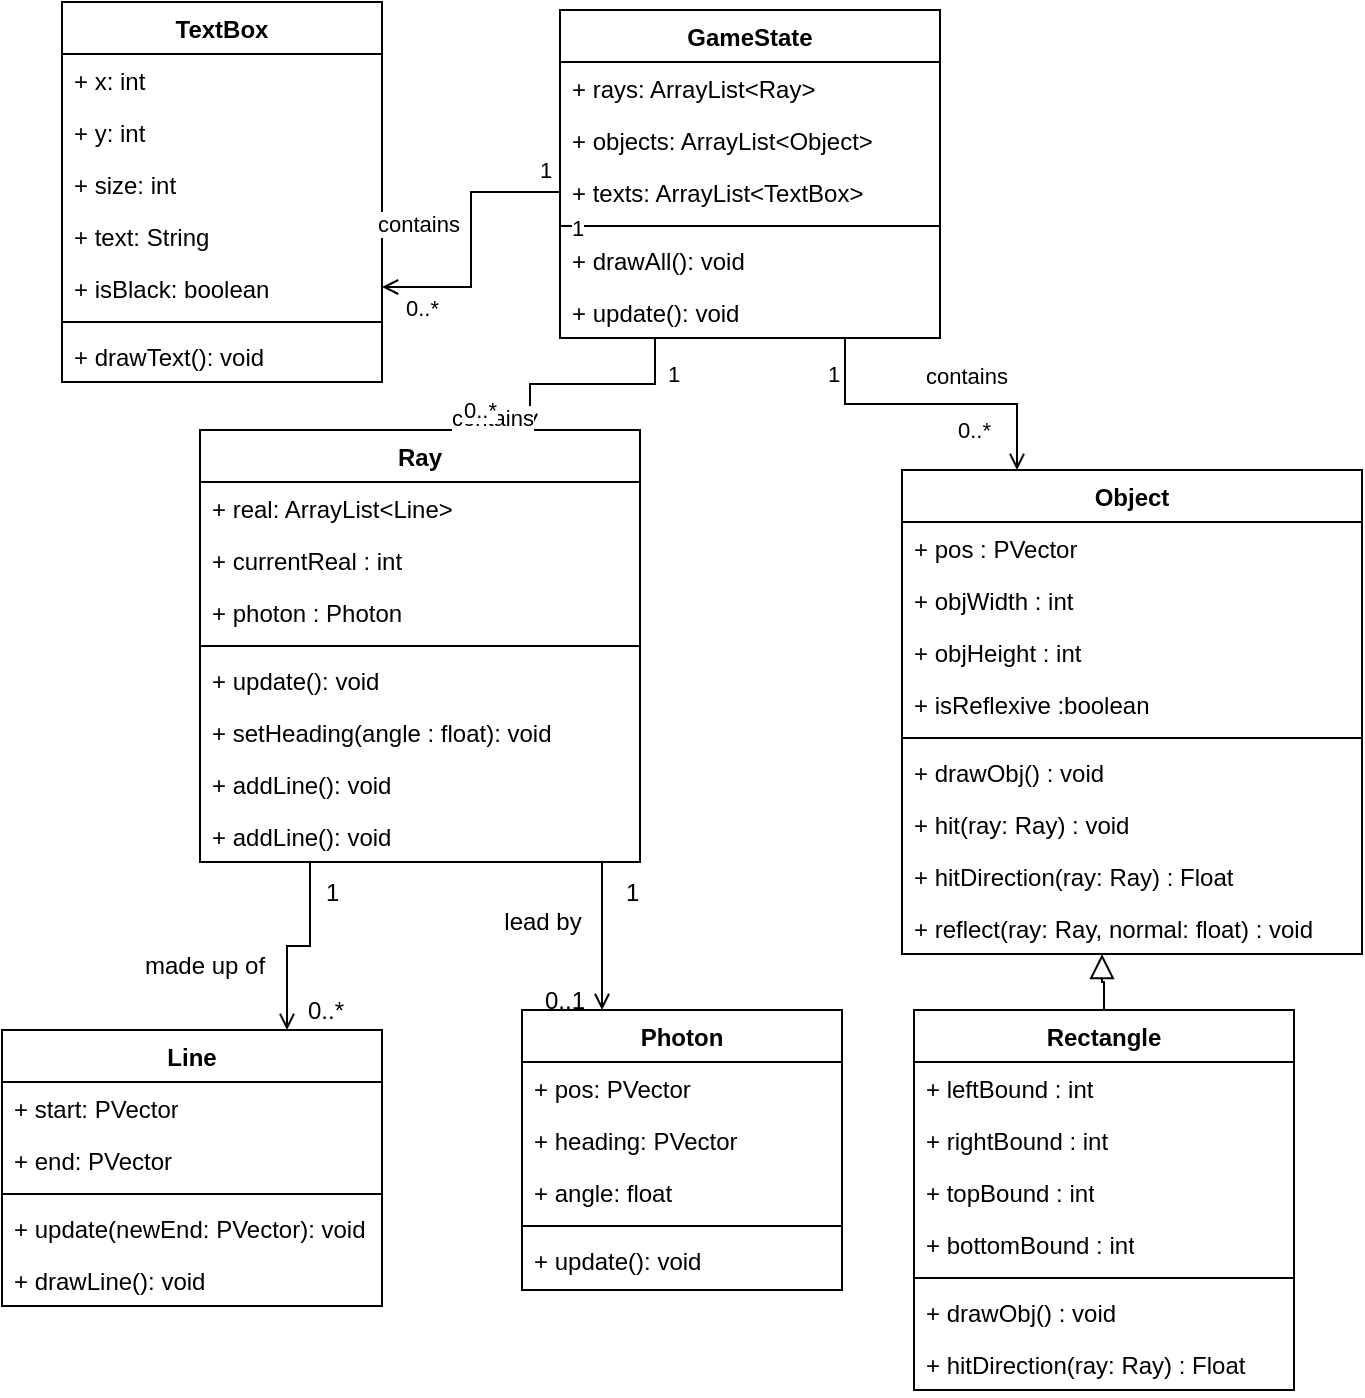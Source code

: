 <mxfile version="21.3.7" type="device">
  <diagram id="C5RBs43oDa-KdzZeNtuy" name="Page-1">
    <mxGraphModel dx="2234" dy="1154" grid="1" gridSize="10" guides="1" tooltips="1" connect="1" arrows="1" fold="1" page="0" pageScale="1" pageWidth="827" pageHeight="1169" background="#FFFFFF" math="0" shadow="0">
      <root>
        <mxCell id="WIyWlLk6GJQsqaUBKTNV-0" />
        <mxCell id="WIyWlLk6GJQsqaUBKTNV-1" parent="WIyWlLk6GJQsqaUBKTNV-0" />
        <mxCell id="zkfFHV4jXpPFQw0GAbJ--0" value="Ray" style="swimlane;fontStyle=1;align=center;verticalAlign=top;childLayout=stackLayout;horizontal=1;startSize=26;horizontalStack=0;resizeParent=1;resizeLast=0;collapsible=1;marginBottom=0;rounded=0;shadow=0;strokeWidth=1;labelBackgroundColor=none;" parent="WIyWlLk6GJQsqaUBKTNV-1" vertex="1">
          <mxGeometry x="-391" y="10" width="220" height="216" as="geometry">
            <mxRectangle x="-424" y="-150" width="160" height="26" as="alternateBounds" />
          </mxGeometry>
        </mxCell>
        <mxCell id="zkfFHV4jXpPFQw0GAbJ--1" value="+ real: ArrayList&lt;Line&gt;" style="text;align=left;verticalAlign=top;spacingLeft=4;spacingRight=4;overflow=hidden;rotatable=0;points=[[0,0.5],[1,0.5]];portConstraint=eastwest;labelBackgroundColor=none;rounded=0;" parent="zkfFHV4jXpPFQw0GAbJ--0" vertex="1">
          <mxGeometry y="26" width="220" height="26" as="geometry" />
        </mxCell>
        <mxCell id="zkfFHV4jXpPFQw0GAbJ--2" value="+ currentReal : int" style="text;align=left;verticalAlign=top;spacingLeft=4;spacingRight=4;overflow=hidden;rotatable=0;points=[[0,0.5],[1,0.5]];portConstraint=eastwest;rounded=0;shadow=0;html=0;labelBackgroundColor=none;" parent="zkfFHV4jXpPFQw0GAbJ--0" vertex="1">
          <mxGeometry y="52" width="220" height="26" as="geometry" />
        </mxCell>
        <mxCell id="zkfFHV4jXpPFQw0GAbJ--3" value="+ photon : Photon" style="text;align=left;verticalAlign=top;spacingLeft=4;spacingRight=4;overflow=hidden;rotatable=0;points=[[0,0.5],[1,0.5]];portConstraint=eastwest;rounded=0;shadow=0;html=0;labelBackgroundColor=none;" parent="zkfFHV4jXpPFQw0GAbJ--0" vertex="1">
          <mxGeometry y="78" width="220" height="26" as="geometry" />
        </mxCell>
        <mxCell id="zkfFHV4jXpPFQw0GAbJ--4" value="" style="line;html=1;strokeWidth=1;align=left;verticalAlign=middle;spacingTop=-1;spacingLeft=3;spacingRight=3;rotatable=0;labelPosition=right;points=[];portConstraint=eastwest;labelBackgroundColor=none;rounded=0;" parent="zkfFHV4jXpPFQw0GAbJ--0" vertex="1">
          <mxGeometry y="104" width="220" height="8" as="geometry" />
        </mxCell>
        <mxCell id="zkfFHV4jXpPFQw0GAbJ--5" value="+ update(): void" style="text;align=left;verticalAlign=top;spacingLeft=4;spacingRight=4;overflow=hidden;rotatable=0;points=[[0,0.5],[1,0.5]];portConstraint=eastwest;labelBackgroundColor=none;rounded=0;" parent="zkfFHV4jXpPFQw0GAbJ--0" vertex="1">
          <mxGeometry y="112" width="220" height="26" as="geometry" />
        </mxCell>
        <mxCell id="tkSSD3aeQeOZpx0soxOB-32" value="+ setHeading(angle : float): void" style="text;strokeColor=none;fillColor=none;align=left;verticalAlign=top;spacingLeft=4;spacingRight=4;overflow=hidden;rotatable=0;points=[[0,0.5],[1,0.5]];portConstraint=eastwest;whiteSpace=wrap;html=1;labelBackgroundColor=none;rounded=0;" parent="zkfFHV4jXpPFQw0GAbJ--0" vertex="1">
          <mxGeometry y="138" width="220" height="26" as="geometry" />
        </mxCell>
        <mxCell id="VYcCwFMr3tiXc97C4SSH-8" value="+ addLine(): void" style="text;strokeColor=none;fillColor=none;align=left;verticalAlign=top;spacingLeft=4;spacingRight=4;overflow=hidden;rotatable=0;points=[[0,0.5],[1,0.5]];portConstraint=eastwest;whiteSpace=wrap;html=1;" vertex="1" parent="zkfFHV4jXpPFQw0GAbJ--0">
          <mxGeometry y="164" width="220" height="26" as="geometry" />
        </mxCell>
        <mxCell id="ODQeRcwIHP8yYnW6PaXm-6" value="+ addLine(): void" style="text;strokeColor=none;fillColor=none;align=left;verticalAlign=top;spacingLeft=4;spacingRight=4;overflow=hidden;rotatable=0;points=[[0,0.5],[1,0.5]];portConstraint=eastwest;whiteSpace=wrap;html=1;" parent="zkfFHV4jXpPFQw0GAbJ--0" vertex="1">
          <mxGeometry y="190" width="220" height="26" as="geometry" />
        </mxCell>
        <mxCell id="zkfFHV4jXpPFQw0GAbJ--17" value="Photon" style="swimlane;fontStyle=1;align=center;verticalAlign=top;childLayout=stackLayout;horizontal=1;startSize=26;horizontalStack=0;resizeParent=1;resizeLast=0;collapsible=1;marginBottom=0;rounded=0;shadow=0;strokeWidth=1;labelBackgroundColor=none;" parent="WIyWlLk6GJQsqaUBKTNV-1" vertex="1">
          <mxGeometry x="-230" y="300" width="160" height="140" as="geometry">
            <mxRectangle x="-76" y="-150" width="160" height="26" as="alternateBounds" />
          </mxGeometry>
        </mxCell>
        <mxCell id="zkfFHV4jXpPFQw0GAbJ--18" value="+ pos: PVector" style="text;align=left;verticalAlign=top;spacingLeft=4;spacingRight=4;overflow=hidden;rotatable=0;points=[[0,0.5],[1,0.5]];portConstraint=eastwest;labelBackgroundColor=none;rounded=0;" parent="zkfFHV4jXpPFQw0GAbJ--17" vertex="1">
          <mxGeometry y="26" width="160" height="26" as="geometry" />
        </mxCell>
        <mxCell id="zkfFHV4jXpPFQw0GAbJ--19" value="+ heading: PVector" style="text;align=left;verticalAlign=top;spacingLeft=4;spacingRight=4;overflow=hidden;rotatable=0;points=[[0,0.5],[1,0.5]];portConstraint=eastwest;rounded=0;shadow=0;html=0;labelBackgroundColor=none;" parent="zkfFHV4jXpPFQw0GAbJ--17" vertex="1">
          <mxGeometry y="52" width="160" height="26" as="geometry" />
        </mxCell>
        <mxCell id="zkfFHV4jXpPFQw0GAbJ--20" value="+ angle: float" style="text;align=left;verticalAlign=top;spacingLeft=4;spacingRight=4;overflow=hidden;rotatable=0;points=[[0,0.5],[1,0.5]];portConstraint=eastwest;rounded=0;shadow=0;html=0;labelBackgroundColor=none;" parent="zkfFHV4jXpPFQw0GAbJ--17" vertex="1">
          <mxGeometry y="78" width="160" height="26" as="geometry" />
        </mxCell>
        <mxCell id="zkfFHV4jXpPFQw0GAbJ--23" value="" style="line;html=1;strokeWidth=1;align=left;verticalAlign=middle;spacingTop=-1;spacingLeft=3;spacingRight=3;rotatable=0;labelPosition=right;points=[];portConstraint=eastwest;labelBackgroundColor=none;rounded=0;" parent="zkfFHV4jXpPFQw0GAbJ--17" vertex="1">
          <mxGeometry y="104" width="160" height="8" as="geometry" />
        </mxCell>
        <mxCell id="zkfFHV4jXpPFQw0GAbJ--24" value="+ update(): void" style="text;align=left;verticalAlign=top;spacingLeft=4;spacingRight=4;overflow=hidden;rotatable=0;points=[[0,0.5],[1,0.5]];portConstraint=eastwest;labelBackgroundColor=none;rounded=0;" parent="zkfFHV4jXpPFQw0GAbJ--17" vertex="1">
          <mxGeometry y="112" width="160" height="26" as="geometry" />
        </mxCell>
        <mxCell id="zkfFHV4jXpPFQw0GAbJ--26" value="" style="endArrow=open;shadow=0;strokeWidth=1;rounded=0;endFill=1;edgeStyle=elbowEdgeStyle;elbow=vertical;labelBackgroundColor=none;fontColor=default;entryX=0.25;entryY=0;entryDx=0;entryDy=0;" parent="WIyWlLk6GJQsqaUBKTNV-1" source="zkfFHV4jXpPFQw0GAbJ--0" target="zkfFHV4jXpPFQw0GAbJ--17" edge="1">
          <mxGeometry x="0.5" y="41" relative="1" as="geometry">
            <mxPoint x="-164" y="-78" as="sourcePoint" />
            <mxPoint x="-4" y="-78" as="targetPoint" />
            <mxPoint x="-40" y="32" as="offset" />
            <Array as="points">
              <mxPoint x="-210" y="220" />
            </Array>
          </mxGeometry>
        </mxCell>
        <mxCell id="zkfFHV4jXpPFQw0GAbJ--27" value="1" style="resizable=0;align=left;verticalAlign=bottom;labelBackgroundColor=none;fontSize=12;rounded=0;" parent="zkfFHV4jXpPFQw0GAbJ--26" connectable="0" vertex="1">
          <mxGeometry x="-1" relative="1" as="geometry">
            <mxPoint x="10" y="24" as="offset" />
          </mxGeometry>
        </mxCell>
        <mxCell id="zkfFHV4jXpPFQw0GAbJ--28" value="0..1" style="resizable=0;align=right;verticalAlign=bottom;labelBackgroundColor=none;fontSize=12;rounded=0;" parent="zkfFHV4jXpPFQw0GAbJ--26" connectable="0" vertex="1">
          <mxGeometry x="1" relative="1" as="geometry">
            <mxPoint x="-7" y="4" as="offset" />
          </mxGeometry>
        </mxCell>
        <mxCell id="zkfFHV4jXpPFQw0GAbJ--29" value="lead by" style="text;html=1;resizable=0;points=[];;align=center;verticalAlign=middle;labelBackgroundColor=none;rounded=0;shadow=0;strokeWidth=1;fontSize=12;" parent="zkfFHV4jXpPFQw0GAbJ--26" vertex="1" connectable="0">
          <mxGeometry x="0.5" y="49" relative="1" as="geometry">
            <mxPoint x="-79" y="-26" as="offset" />
          </mxGeometry>
        </mxCell>
        <mxCell id="tkSSD3aeQeOZpx0soxOB-1" value="Object" style="swimlane;fontStyle=1;align=center;verticalAlign=top;childLayout=stackLayout;horizontal=1;startSize=26;horizontalStack=0;resizeParent=1;resizeParentMax=0;resizeLast=0;collapsible=1;marginBottom=0;whiteSpace=wrap;html=1;labelBackgroundColor=none;rounded=0;" parent="WIyWlLk6GJQsqaUBKTNV-1" vertex="1">
          <mxGeometry x="-40" y="30" width="230" height="242" as="geometry">
            <mxRectangle x="-400" y="120" width="80" height="30" as="alternateBounds" />
          </mxGeometry>
        </mxCell>
        <mxCell id="tkSSD3aeQeOZpx0soxOB-2" value="+ pos : PVector" style="text;strokeColor=none;fillColor=none;align=left;verticalAlign=top;spacingLeft=4;spacingRight=4;overflow=hidden;rotatable=0;points=[[0,0.5],[1,0.5]];portConstraint=eastwest;whiteSpace=wrap;html=1;labelBackgroundColor=none;rounded=0;" parent="tkSSD3aeQeOZpx0soxOB-1" vertex="1">
          <mxGeometry y="26" width="230" height="26" as="geometry" />
        </mxCell>
        <mxCell id="tkSSD3aeQeOZpx0soxOB-5" value="+ objWidth : int" style="text;strokeColor=none;fillColor=none;align=left;verticalAlign=top;spacingLeft=4;spacingRight=4;overflow=hidden;rotatable=0;points=[[0,0.5],[1,0.5]];portConstraint=eastwest;whiteSpace=wrap;html=1;labelBackgroundColor=none;rounded=0;" parent="tkSSD3aeQeOZpx0soxOB-1" vertex="1">
          <mxGeometry y="52" width="230" height="26" as="geometry" />
        </mxCell>
        <mxCell id="tkSSD3aeQeOZpx0soxOB-6" value="+ objHeight : int" style="text;strokeColor=none;fillColor=none;align=left;verticalAlign=top;spacingLeft=4;spacingRight=4;overflow=hidden;rotatable=0;points=[[0,0.5],[1,0.5]];portConstraint=eastwest;whiteSpace=wrap;html=1;labelBackgroundColor=none;rounded=0;" parent="tkSSD3aeQeOZpx0soxOB-1" vertex="1">
          <mxGeometry y="78" width="230" height="26" as="geometry" />
        </mxCell>
        <mxCell id="tkSSD3aeQeOZpx0soxOB-7" value="+ isReflexive :boolean" style="text;strokeColor=none;fillColor=none;align=left;verticalAlign=top;spacingLeft=4;spacingRight=4;overflow=hidden;rotatable=0;points=[[0,0.5],[1,0.5]];portConstraint=eastwest;whiteSpace=wrap;html=1;labelBackgroundColor=none;rounded=0;" parent="tkSSD3aeQeOZpx0soxOB-1" vertex="1">
          <mxGeometry y="104" width="230" height="26" as="geometry" />
        </mxCell>
        <mxCell id="tkSSD3aeQeOZpx0soxOB-3" value="" style="line;strokeWidth=1;fillColor=none;align=left;verticalAlign=middle;spacingTop=-1;spacingLeft=3;spacingRight=3;rotatable=0;labelPosition=right;points=[];portConstraint=eastwest;labelBackgroundColor=none;rounded=0;" parent="tkSSD3aeQeOZpx0soxOB-1" vertex="1">
          <mxGeometry y="130" width="230" height="8" as="geometry" />
        </mxCell>
        <mxCell id="tkSSD3aeQeOZpx0soxOB-27" value="+ drawObj() : void" style="text;strokeColor=none;fillColor=none;align=left;verticalAlign=top;spacingLeft=4;spacingRight=4;overflow=hidden;rotatable=0;points=[[0,0.5],[1,0.5]];portConstraint=eastwest;whiteSpace=wrap;html=1;labelBackgroundColor=none;rounded=0;" parent="tkSSD3aeQeOZpx0soxOB-1" vertex="1">
          <mxGeometry y="138" width="230" height="26" as="geometry" />
        </mxCell>
        <mxCell id="tkSSD3aeQeOZpx0soxOB-9" value="+ hit(ray: Ray) : void" style="text;strokeColor=none;fillColor=none;align=left;verticalAlign=top;spacingLeft=4;spacingRight=4;overflow=hidden;rotatable=0;points=[[0,0.5],[1,0.5]];portConstraint=eastwest;whiteSpace=wrap;html=1;labelBackgroundColor=none;rounded=0;" parent="tkSSD3aeQeOZpx0soxOB-1" vertex="1">
          <mxGeometry y="164" width="230" height="26" as="geometry" />
        </mxCell>
        <mxCell id="tkSSD3aeQeOZpx0soxOB-8" value="+ hitDirection(ray: Ray) : Float" style="text;strokeColor=none;fillColor=none;align=left;verticalAlign=top;spacingLeft=4;spacingRight=4;overflow=hidden;rotatable=0;points=[[0,0.5],[1,0.5]];portConstraint=eastwest;whiteSpace=wrap;html=1;labelBackgroundColor=none;rounded=0;" parent="tkSSD3aeQeOZpx0soxOB-1" vertex="1">
          <mxGeometry y="190" width="230" height="26" as="geometry" />
        </mxCell>
        <mxCell id="tkSSD3aeQeOZpx0soxOB-10" value="+ reflect(ray: Ray, normal: float) : void" style="text;strokeColor=none;fillColor=none;align=left;verticalAlign=top;spacingLeft=4;spacingRight=4;overflow=hidden;rotatable=0;points=[[0,0.5],[1,0.5]];portConstraint=eastwest;whiteSpace=wrap;html=1;labelBackgroundColor=none;rounded=0;" parent="tkSSD3aeQeOZpx0soxOB-1" vertex="1">
          <mxGeometry y="216" width="230" height="26" as="geometry" />
        </mxCell>
        <mxCell id="tkSSD3aeQeOZpx0soxOB-12" value="" style="endArrow=block;endSize=10;endFill=0;shadow=0;strokeWidth=1;rounded=0;edgeStyle=elbowEdgeStyle;elbow=vertical;labelBackgroundColor=none;fontColor=default;exitX=0.5;exitY=0;exitDx=0;exitDy=0;" parent="WIyWlLk6GJQsqaUBKTNV-1" edge="1" source="tkSSD3aeQeOZpx0soxOB-18">
          <mxGeometry width="160" relative="1" as="geometry">
            <mxPoint x="60" y="320" as="sourcePoint" />
            <mxPoint x="60" y="272" as="targetPoint" />
          </mxGeometry>
        </mxCell>
        <mxCell id="tkSSD3aeQeOZpx0soxOB-18" value="Rectangle" style="swimlane;fontStyle=1;align=center;verticalAlign=top;childLayout=stackLayout;horizontal=1;startSize=26;horizontalStack=0;resizeParent=1;resizeParentMax=0;resizeLast=0;collapsible=1;marginBottom=0;whiteSpace=wrap;html=1;labelBackgroundColor=none;rounded=0;" parent="WIyWlLk6GJQsqaUBKTNV-1" vertex="1">
          <mxGeometry x="-34" y="300" width="190" height="190" as="geometry">
            <mxRectangle x="-470" y="460" width="100" height="30" as="alternateBounds" />
          </mxGeometry>
        </mxCell>
        <mxCell id="tkSSD3aeQeOZpx0soxOB-19" value="+ leftBound : int" style="text;strokeColor=none;fillColor=none;align=left;verticalAlign=top;spacingLeft=4;spacingRight=4;overflow=hidden;rotatable=0;points=[[0,0.5],[1,0.5]];portConstraint=eastwest;whiteSpace=wrap;html=1;labelBackgroundColor=none;rounded=0;" parent="tkSSD3aeQeOZpx0soxOB-18" vertex="1">
          <mxGeometry y="26" width="190" height="26" as="geometry" />
        </mxCell>
        <mxCell id="tkSSD3aeQeOZpx0soxOB-22" value="+ rightBound : int" style="text;strokeColor=none;fillColor=none;align=left;verticalAlign=top;spacingLeft=4;spacingRight=4;overflow=hidden;rotatable=0;points=[[0,0.5],[1,0.5]];portConstraint=eastwest;whiteSpace=wrap;html=1;labelBackgroundColor=none;rounded=0;" parent="tkSSD3aeQeOZpx0soxOB-18" vertex="1">
          <mxGeometry y="52" width="190" height="26" as="geometry" />
        </mxCell>
        <mxCell id="tkSSD3aeQeOZpx0soxOB-23" value="+ topBound : int" style="text;strokeColor=none;fillColor=none;align=left;verticalAlign=top;spacingLeft=4;spacingRight=4;overflow=hidden;rotatable=0;points=[[0,0.5],[1,0.5]];portConstraint=eastwest;whiteSpace=wrap;html=1;labelBackgroundColor=none;rounded=0;" parent="tkSSD3aeQeOZpx0soxOB-18" vertex="1">
          <mxGeometry y="78" width="190" height="26" as="geometry" />
        </mxCell>
        <mxCell id="tkSSD3aeQeOZpx0soxOB-24" value="+ bottomBound : int" style="text;strokeColor=none;fillColor=none;align=left;verticalAlign=top;spacingLeft=4;spacingRight=4;overflow=hidden;rotatable=0;points=[[0,0.5],[1,0.5]];portConstraint=eastwest;whiteSpace=wrap;html=1;labelBackgroundColor=none;rounded=0;" parent="tkSSD3aeQeOZpx0soxOB-18" vertex="1">
          <mxGeometry y="104" width="190" height="26" as="geometry" />
        </mxCell>
        <mxCell id="tkSSD3aeQeOZpx0soxOB-20" value="" style="line;strokeWidth=1;fillColor=none;align=left;verticalAlign=middle;spacingTop=-1;spacingLeft=3;spacingRight=3;rotatable=0;labelPosition=right;points=[];portConstraint=eastwest;labelBackgroundColor=none;rounded=0;" parent="tkSSD3aeQeOZpx0soxOB-18" vertex="1">
          <mxGeometry y="130" width="190" height="8" as="geometry" />
        </mxCell>
        <mxCell id="tkSSD3aeQeOZpx0soxOB-26" value="+ drawObj() : void" style="text;strokeColor=none;fillColor=none;align=left;verticalAlign=top;spacingLeft=4;spacingRight=4;overflow=hidden;rotatable=0;points=[[0,0.5],[1,0.5]];portConstraint=eastwest;whiteSpace=wrap;html=1;labelBackgroundColor=none;rounded=0;" parent="tkSSD3aeQeOZpx0soxOB-18" vertex="1">
          <mxGeometry y="138" width="190" height="26" as="geometry" />
        </mxCell>
        <mxCell id="tkSSD3aeQeOZpx0soxOB-29" value="+ hitDirection(ray: Ray) : Float" style="text;strokeColor=none;fillColor=none;align=left;verticalAlign=top;spacingLeft=4;spacingRight=4;overflow=hidden;rotatable=0;points=[[0,0.5],[1,0.5]];portConstraint=eastwest;whiteSpace=wrap;html=1;labelBackgroundColor=none;rounded=0;" parent="tkSSD3aeQeOZpx0soxOB-18" vertex="1">
          <mxGeometry y="164" width="190" height="26" as="geometry" />
        </mxCell>
        <mxCell id="tkSSD3aeQeOZpx0soxOB-33" value="Line" style="swimlane;fontStyle=1;align=center;verticalAlign=top;childLayout=stackLayout;horizontal=1;startSize=26;horizontalStack=0;resizeParent=1;resizeParentMax=0;resizeLast=0;collapsible=1;marginBottom=0;whiteSpace=wrap;html=1;labelBackgroundColor=none;rounded=0;" parent="WIyWlLk6GJQsqaUBKTNV-1" vertex="1">
          <mxGeometry x="-490" y="310" width="190" height="138" as="geometry" />
        </mxCell>
        <mxCell id="tkSSD3aeQeOZpx0soxOB-34" value="+ start: PVector" style="text;strokeColor=none;fillColor=none;align=left;verticalAlign=top;spacingLeft=4;spacingRight=4;overflow=hidden;rotatable=0;points=[[0,0.5],[1,0.5]];portConstraint=eastwest;whiteSpace=wrap;html=1;labelBackgroundColor=none;rounded=0;" parent="tkSSD3aeQeOZpx0soxOB-33" vertex="1">
          <mxGeometry y="26" width="190" height="26" as="geometry" />
        </mxCell>
        <mxCell id="tkSSD3aeQeOZpx0soxOB-37" value="+ end: PVector" style="text;strokeColor=none;fillColor=none;align=left;verticalAlign=top;spacingLeft=4;spacingRight=4;overflow=hidden;rotatable=0;points=[[0,0.5],[1,0.5]];portConstraint=eastwest;whiteSpace=wrap;html=1;labelBackgroundColor=none;rounded=0;" parent="tkSSD3aeQeOZpx0soxOB-33" vertex="1">
          <mxGeometry y="52" width="190" height="26" as="geometry" />
        </mxCell>
        <mxCell id="tkSSD3aeQeOZpx0soxOB-35" value="" style="line;strokeWidth=1;fillColor=none;align=left;verticalAlign=middle;spacingTop=-1;spacingLeft=3;spacingRight=3;rotatable=0;labelPosition=right;points=[];portConstraint=eastwest;labelBackgroundColor=none;rounded=0;" parent="tkSSD3aeQeOZpx0soxOB-33" vertex="1">
          <mxGeometry y="78" width="190" height="8" as="geometry" />
        </mxCell>
        <mxCell id="tkSSD3aeQeOZpx0soxOB-36" value="+ update(newEnd: PVector): void" style="text;strokeColor=none;fillColor=none;align=left;verticalAlign=top;spacingLeft=4;spacingRight=4;overflow=hidden;rotatable=0;points=[[0,0.5],[1,0.5]];portConstraint=eastwest;whiteSpace=wrap;html=1;labelBackgroundColor=none;rounded=0;" parent="tkSSD3aeQeOZpx0soxOB-33" vertex="1">
          <mxGeometry y="86" width="190" height="26" as="geometry" />
        </mxCell>
        <mxCell id="tkSSD3aeQeOZpx0soxOB-38" value="+ drawLine(): void" style="text;strokeColor=none;fillColor=none;align=left;verticalAlign=top;spacingLeft=4;spacingRight=4;overflow=hidden;rotatable=0;points=[[0,0.5],[1,0.5]];portConstraint=eastwest;whiteSpace=wrap;html=1;labelBackgroundColor=none;rounded=0;" parent="tkSSD3aeQeOZpx0soxOB-33" vertex="1">
          <mxGeometry y="112" width="190" height="26" as="geometry" />
        </mxCell>
        <mxCell id="tkSSD3aeQeOZpx0soxOB-39" value="" style="endArrow=open;shadow=0;strokeWidth=1;rounded=0;endFill=1;elbow=vertical;exitX=0.25;exitY=1;exitDx=0;exitDy=0;labelBackgroundColor=none;fontColor=default;entryX=0.75;entryY=0;entryDx=0;entryDy=0;edgeStyle=orthogonalEdgeStyle;" parent="WIyWlLk6GJQsqaUBKTNV-1" source="zkfFHV4jXpPFQw0GAbJ--0" edge="1" target="tkSSD3aeQeOZpx0soxOB-33">
          <mxGeometry x="0.5" y="41" relative="1" as="geometry">
            <mxPoint x="-388" y="-68.5" as="sourcePoint" />
            <mxPoint x="-480" y="-40" as="targetPoint" />
            <mxPoint x="-40" y="32" as="offset" />
          </mxGeometry>
        </mxCell>
        <mxCell id="tkSSD3aeQeOZpx0soxOB-40" value="1" style="resizable=0;align=left;verticalAlign=bottom;labelBackgroundColor=none;fontSize=12;rounded=0;" parent="tkSSD3aeQeOZpx0soxOB-39" connectable="0" vertex="1">
          <mxGeometry x="-1" relative="1" as="geometry">
            <mxPoint x="6" y="24" as="offset" />
          </mxGeometry>
        </mxCell>
        <mxCell id="tkSSD3aeQeOZpx0soxOB-41" value="0..*" style="resizable=0;align=right;verticalAlign=bottom;labelBackgroundColor=none;fontSize=12;rounded=0;" parent="tkSSD3aeQeOZpx0soxOB-39" connectable="0" vertex="1">
          <mxGeometry x="1" relative="1" as="geometry">
            <mxPoint x="30" y="-1" as="offset" />
          </mxGeometry>
        </mxCell>
        <mxCell id="tkSSD3aeQeOZpx0soxOB-42" value="made up of" style="text;html=1;resizable=0;points=[];;align=center;verticalAlign=middle;labelBackgroundColor=none;rounded=0;shadow=0;strokeWidth=1;fontSize=12;" parent="tkSSD3aeQeOZpx0soxOB-39" vertex="1" connectable="0">
          <mxGeometry x="0.5" y="49" relative="1" as="geometry">
            <mxPoint x="-91" y="-8" as="offset" />
          </mxGeometry>
        </mxCell>
        <mxCell id="VYcCwFMr3tiXc97C4SSH-1" value="GameState" style="swimlane;fontStyle=1;align=center;verticalAlign=top;childLayout=stackLayout;horizontal=1;startSize=26;horizontalStack=0;resizeParent=1;resizeParentMax=0;resizeLast=0;collapsible=1;marginBottom=0;whiteSpace=wrap;html=1;" vertex="1" parent="WIyWlLk6GJQsqaUBKTNV-1">
          <mxGeometry x="-211" y="-200" width="190" height="164" as="geometry" />
        </mxCell>
        <mxCell id="VYcCwFMr3tiXc97C4SSH-2" value="+ rays: ArrayList&amp;lt;Ray&amp;gt;" style="text;strokeColor=none;fillColor=none;align=left;verticalAlign=top;spacingLeft=4;spacingRight=4;overflow=hidden;rotatable=0;points=[[0,0.5],[1,0.5]];portConstraint=eastwest;whiteSpace=wrap;html=1;" vertex="1" parent="VYcCwFMr3tiXc97C4SSH-1">
          <mxGeometry y="26" width="190" height="26" as="geometry" />
        </mxCell>
        <mxCell id="VYcCwFMr3tiXc97C4SSH-5" value="+ objects: ArrayList&amp;lt;Object&amp;gt;" style="text;strokeColor=none;fillColor=none;align=left;verticalAlign=top;spacingLeft=4;spacingRight=4;overflow=hidden;rotatable=0;points=[[0,0.5],[1,0.5]];portConstraint=eastwest;whiteSpace=wrap;html=1;" vertex="1" parent="VYcCwFMr3tiXc97C4SSH-1">
          <mxGeometry y="52" width="190" height="26" as="geometry" />
        </mxCell>
        <mxCell id="VYcCwFMr3tiXc97C4SSH-6" value="+ texts: ArrayList&amp;lt;TextBox&amp;gt;" style="text;strokeColor=none;fillColor=none;align=left;verticalAlign=top;spacingLeft=4;spacingRight=4;overflow=hidden;rotatable=0;points=[[0,0.5],[1,0.5]];portConstraint=eastwest;whiteSpace=wrap;html=1;" vertex="1" parent="VYcCwFMr3tiXc97C4SSH-1">
          <mxGeometry y="78" width="190" height="26" as="geometry" />
        </mxCell>
        <mxCell id="VYcCwFMr3tiXc97C4SSH-3" value="" style="line;strokeWidth=1;fillColor=none;align=left;verticalAlign=middle;spacingTop=-1;spacingLeft=3;spacingRight=3;rotatable=0;labelPosition=right;points=[];portConstraint=eastwest;strokeColor=inherit;" vertex="1" parent="VYcCwFMr3tiXc97C4SSH-1">
          <mxGeometry y="104" width="190" height="8" as="geometry" />
        </mxCell>
        <mxCell id="VYcCwFMr3tiXc97C4SSH-4" value="+ drawAll(): void" style="text;strokeColor=none;fillColor=none;align=left;verticalAlign=top;spacingLeft=4;spacingRight=4;overflow=hidden;rotatable=0;points=[[0,0.5],[1,0.5]];portConstraint=eastwest;whiteSpace=wrap;html=1;" vertex="1" parent="VYcCwFMr3tiXc97C4SSH-1">
          <mxGeometry y="112" width="190" height="26" as="geometry" />
        </mxCell>
        <mxCell id="VYcCwFMr3tiXc97C4SSH-7" value="+ update(): void" style="text;strokeColor=none;fillColor=none;align=left;verticalAlign=top;spacingLeft=4;spacingRight=4;overflow=hidden;rotatable=0;points=[[0,0.5],[1,0.5]];portConstraint=eastwest;whiteSpace=wrap;html=1;" vertex="1" parent="VYcCwFMr3tiXc97C4SSH-1">
          <mxGeometry y="138" width="190" height="26" as="geometry" />
        </mxCell>
        <mxCell id="VYcCwFMr3tiXc97C4SSH-9" value="contains" style="endArrow=open;endFill=0;html=1;edgeStyle=orthogonalEdgeStyle;align=left;verticalAlign=top;rounded=0;exitX=0.25;exitY=1;exitDx=0;exitDy=0;entryX=0.75;entryY=0;entryDx=0;entryDy=0;" edge="1" parent="WIyWlLk6GJQsqaUBKTNV-1" source="VYcCwFMr3tiXc97C4SSH-1" target="zkfFHV4jXpPFQw0GAbJ--0">
          <mxGeometry x="0.576" y="-27" relative="1" as="geometry">
            <mxPoint x="10" y="-50" as="sourcePoint" />
            <mxPoint x="170" y="-50" as="targetPoint" />
            <mxPoint x="-14" y="4" as="offset" />
          </mxGeometry>
        </mxCell>
        <mxCell id="VYcCwFMr3tiXc97C4SSH-10" value="1" style="edgeLabel;resizable=0;html=1;align=left;verticalAlign=bottom;" connectable="0" vertex="1" parent="VYcCwFMr3tiXc97C4SSH-9">
          <mxGeometry x="-1" relative="1" as="geometry">
            <mxPoint x="4" y="26" as="offset" />
          </mxGeometry>
        </mxCell>
        <mxCell id="VYcCwFMr3tiXc97C4SSH-11" value="0..*" style="edgeLabel;resizable=0;html=1;align=left;verticalAlign=bottom;" connectable="0" vertex="1" parent="WIyWlLk6GJQsqaUBKTNV-1">
          <mxGeometry x="-281" y="10" as="geometry">
            <mxPoint x="20" y="-2" as="offset" />
          </mxGeometry>
        </mxCell>
        <mxCell id="VYcCwFMr3tiXc97C4SSH-12" value="0..*" style="edgeLabel;resizable=0;html=1;align=left;verticalAlign=bottom;" connectable="0" vertex="1" parent="WIyWlLk6GJQsqaUBKTNV-1">
          <mxGeometry x="-34" y="20" as="geometry">
            <mxPoint x="20" y="-2" as="offset" />
          </mxGeometry>
        </mxCell>
        <mxCell id="VYcCwFMr3tiXc97C4SSH-13" value="contains" style="endArrow=open;endFill=0;html=1;edgeStyle=orthogonalEdgeStyle;align=left;verticalAlign=top;rounded=0;exitX=0.75;exitY=1;exitDx=0;exitDy=0;entryX=0.25;entryY=0;entryDx=0;entryDy=0;" edge="1" parent="WIyWlLk6GJQsqaUBKTNV-1" source="VYcCwFMr3tiXc97C4SSH-1" target="tkSSD3aeQeOZpx0soxOB-1">
          <mxGeometry x="-0.059" y="27" relative="1" as="geometry">
            <mxPoint x="70" y="-110" as="sourcePoint" />
            <mxPoint x="230" y="-110" as="targetPoint" />
            <mxPoint as="offset" />
          </mxGeometry>
        </mxCell>
        <mxCell id="VYcCwFMr3tiXc97C4SSH-14" value="1" style="edgeLabel;resizable=0;html=1;align=left;verticalAlign=bottom;" connectable="0" vertex="1" parent="VYcCwFMr3tiXc97C4SSH-13">
          <mxGeometry x="-1" relative="1" as="geometry">
            <mxPoint x="-11" y="26" as="offset" />
          </mxGeometry>
        </mxCell>
        <mxCell id="VYcCwFMr3tiXc97C4SSH-15" value="TextBox" style="swimlane;fontStyle=1;align=center;verticalAlign=top;childLayout=stackLayout;horizontal=1;startSize=26;horizontalStack=0;resizeParent=1;resizeParentMax=0;resizeLast=0;collapsible=1;marginBottom=0;whiteSpace=wrap;html=1;" vertex="1" parent="WIyWlLk6GJQsqaUBKTNV-1">
          <mxGeometry x="-460" y="-204" width="160" height="190" as="geometry" />
        </mxCell>
        <mxCell id="VYcCwFMr3tiXc97C4SSH-19" value="+ x: int" style="text;strokeColor=none;fillColor=none;align=left;verticalAlign=top;spacingLeft=4;spacingRight=4;overflow=hidden;rotatable=0;points=[[0,0.5],[1,0.5]];portConstraint=eastwest;whiteSpace=wrap;html=1;" vertex="1" parent="VYcCwFMr3tiXc97C4SSH-15">
          <mxGeometry y="26" width="160" height="26" as="geometry" />
        </mxCell>
        <mxCell id="VYcCwFMr3tiXc97C4SSH-16" value="+ y: int" style="text;strokeColor=none;fillColor=none;align=left;verticalAlign=top;spacingLeft=4;spacingRight=4;overflow=hidden;rotatable=0;points=[[0,0.5],[1,0.5]];portConstraint=eastwest;whiteSpace=wrap;html=1;" vertex="1" parent="VYcCwFMr3tiXc97C4SSH-15">
          <mxGeometry y="52" width="160" height="26" as="geometry" />
        </mxCell>
        <mxCell id="VYcCwFMr3tiXc97C4SSH-20" value="+ size: int" style="text;strokeColor=none;fillColor=none;align=left;verticalAlign=top;spacingLeft=4;spacingRight=4;overflow=hidden;rotatable=0;points=[[0,0.5],[1,0.5]];portConstraint=eastwest;whiteSpace=wrap;html=1;" vertex="1" parent="VYcCwFMr3tiXc97C4SSH-15">
          <mxGeometry y="78" width="160" height="26" as="geometry" />
        </mxCell>
        <mxCell id="VYcCwFMr3tiXc97C4SSH-22" value="+ text: String" style="text;strokeColor=none;fillColor=none;align=left;verticalAlign=top;spacingLeft=4;spacingRight=4;overflow=hidden;rotatable=0;points=[[0,0.5],[1,0.5]];portConstraint=eastwest;whiteSpace=wrap;html=1;" vertex="1" parent="VYcCwFMr3tiXc97C4SSH-15">
          <mxGeometry y="104" width="160" height="26" as="geometry" />
        </mxCell>
        <mxCell id="VYcCwFMr3tiXc97C4SSH-23" value="+ isBlack: boolean" style="text;strokeColor=none;fillColor=none;align=left;verticalAlign=top;spacingLeft=4;spacingRight=4;overflow=hidden;rotatable=0;points=[[0,0.5],[1,0.5]];portConstraint=eastwest;whiteSpace=wrap;html=1;" vertex="1" parent="VYcCwFMr3tiXc97C4SSH-15">
          <mxGeometry y="130" width="160" height="26" as="geometry" />
        </mxCell>
        <mxCell id="VYcCwFMr3tiXc97C4SSH-17" value="" style="line;strokeWidth=1;fillColor=none;align=left;verticalAlign=middle;spacingTop=-1;spacingLeft=3;spacingRight=3;rotatable=0;labelPosition=right;points=[];portConstraint=eastwest;strokeColor=inherit;" vertex="1" parent="VYcCwFMr3tiXc97C4SSH-15">
          <mxGeometry y="156" width="160" height="8" as="geometry" />
        </mxCell>
        <mxCell id="VYcCwFMr3tiXc97C4SSH-18" value="+ drawText(): void" style="text;strokeColor=none;fillColor=none;align=left;verticalAlign=top;spacingLeft=4;spacingRight=4;overflow=hidden;rotatable=0;points=[[0,0.5],[1,0.5]];portConstraint=eastwest;whiteSpace=wrap;html=1;" vertex="1" parent="VYcCwFMr3tiXc97C4SSH-15">
          <mxGeometry y="164" width="160" height="26" as="geometry" />
        </mxCell>
        <mxCell id="VYcCwFMr3tiXc97C4SSH-24" value="contains" style="endArrow=open;endFill=0;html=1;edgeStyle=orthogonalEdgeStyle;align=left;verticalAlign=top;rounded=0;exitX=0;exitY=0.5;exitDx=0;exitDy=0;entryX=1;entryY=0.75;entryDx=0;entryDy=0;" edge="1" parent="WIyWlLk6GJQsqaUBKTNV-1" source="VYcCwFMr3tiXc97C4SSH-6" target="VYcCwFMr3tiXc97C4SSH-15">
          <mxGeometry x="-0.348" y="-34" relative="1" as="geometry">
            <mxPoint x="-249.5" y="-140" as="sourcePoint" />
            <mxPoint x="-312.5" y="-94" as="targetPoint" />
            <mxPoint x="-15" y="3" as="offset" />
          </mxGeometry>
        </mxCell>
        <mxCell id="VYcCwFMr3tiXc97C4SSH-25" value="1" style="edgeLabel;resizable=0;html=1;align=left;verticalAlign=bottom;" connectable="0" vertex="1" parent="VYcCwFMr3tiXc97C4SSH-24">
          <mxGeometry x="-1" relative="1" as="geometry">
            <mxPoint x="4" y="26" as="offset" />
          </mxGeometry>
        </mxCell>
        <mxCell id="VYcCwFMr3tiXc97C4SSH-26" value="0..*" style="edgeLabel;resizable=0;html=1;align=left;verticalAlign=bottom;" connectable="0" vertex="1" parent="WIyWlLk6GJQsqaUBKTNV-1">
          <mxGeometry x="-310" y="-41" as="geometry">
            <mxPoint x="20" y="-2" as="offset" />
          </mxGeometry>
        </mxCell>
        <mxCell id="VYcCwFMr3tiXc97C4SSH-27" value="1" style="edgeLabel;resizable=0;html=1;align=left;verticalAlign=bottom;" connectable="0" vertex="1" parent="WIyWlLk6GJQsqaUBKTNV-1">
          <mxGeometry x="-149.5" as="geometry">
            <mxPoint x="-74" y="-112" as="offset" />
          </mxGeometry>
        </mxCell>
      </root>
    </mxGraphModel>
  </diagram>
</mxfile>
